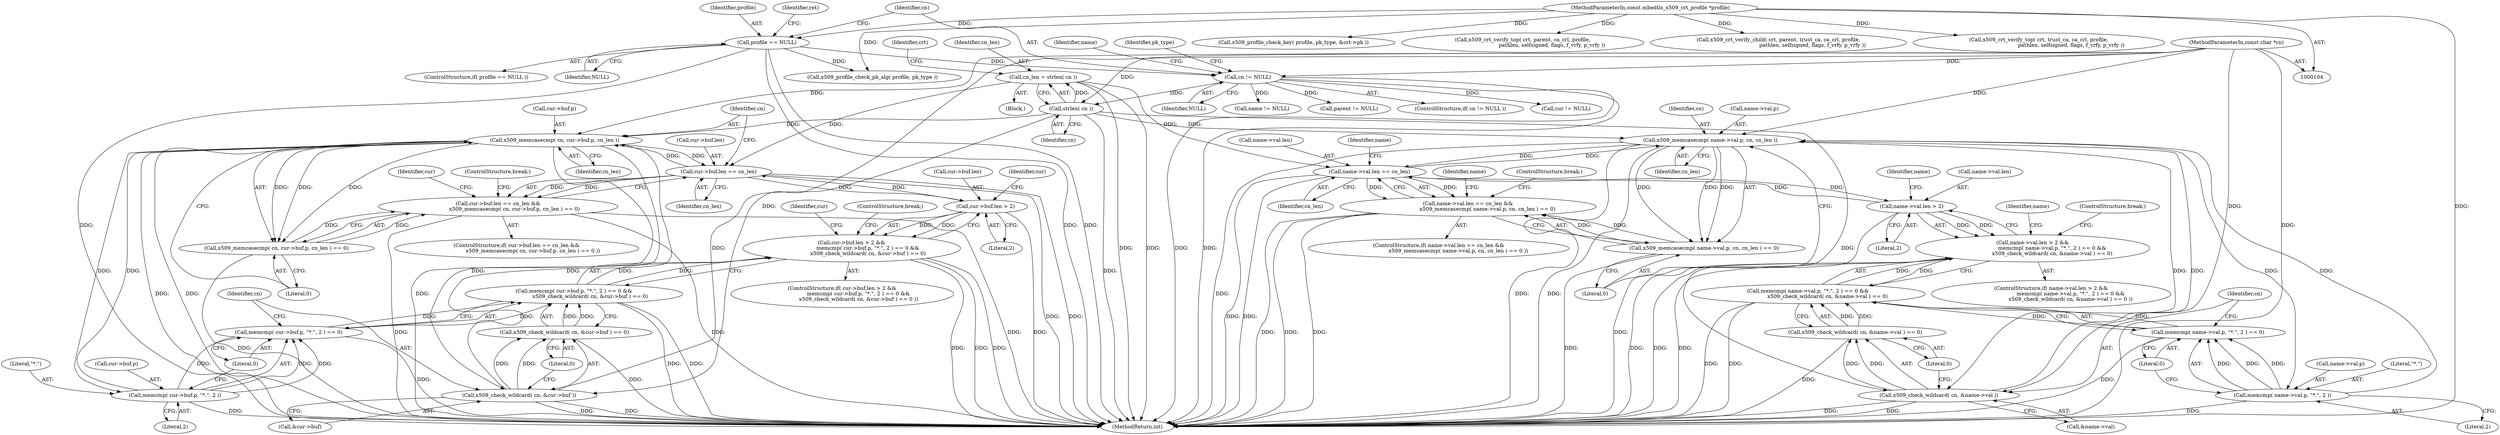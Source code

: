 digraph "0_mbedtls_d15795acd5074e0b44e71f7ede8bdfe1b48591fc@API" {
"1000155" [label="(Call,cn_len = strlen( cn ))"];
"1000157" [label="(Call,strlen( cn ))"];
"1000145" [label="(Call,cn != NULL)"];
"1000109" [label="(MethodParameterIn,const char *cn)"];
"1000136" [label="(Call,profile == NULL)"];
"1000108" [label="(MethodParameterIn,const mbedtls_x509_crt_profile *profile)"];
"1000179" [label="(Call,cur->buf.len == cn_len)"];
"1000178" [label="(Call,cur->buf.len == cn_len &&\n                    x509_memcasecmp( cn, cur->buf.p, cn_len ) == 0)"];
"1000187" [label="(Call,x509_memcasecmp( cn, cur->buf.p, cn_len ))"];
"1000186" [label="(Call,x509_memcasecmp( cn, cur->buf.p, cn_len ) == 0)"];
"1000208" [label="(Call,memcmp( cur->buf.p, \"*.\", 2 ))"];
"1000207" [label="(Call,memcmp( cur->buf.p, \"*.\", 2 ) == 0)"];
"1000206" [label="(Call,memcmp( cur->buf.p, \"*.\", 2 ) == 0 &&\n                    x509_check_wildcard( cn, &cur->buf ) == 0)"];
"1000198" [label="(Call,cur->buf.len > 2 &&\n                    memcmp( cur->buf.p, \"*.\", 2 ) == 0 &&\n                    x509_check_wildcard( cn, &cur->buf ) == 0)"];
"1000218" [label="(Call,x509_check_wildcard( cn, &cur->buf ))"];
"1000217" [label="(Call,x509_check_wildcard( cn, &cur->buf ) == 0)"];
"1000199" [label="(Call,cur->buf.len > 2)"];
"1000259" [label="(Call,name->val.len == cn_len)"];
"1000258" [label="(Call,name->val.len == cn_len &&\n                        x509_memcasecmp( name->val.p, cn, cn_len ) == 0)"];
"1000267" [label="(Call,x509_memcasecmp( name->val.p, cn, cn_len ))"];
"1000266" [label="(Call,x509_memcasecmp( name->val.p, cn, cn_len ) == 0)"];
"1000288" [label="(Call,memcmp( name->val.p, \"*.\", 2 ))"];
"1000287" [label="(Call,memcmp( name->val.p, \"*.\", 2 ) == 0)"];
"1000286" [label="(Call,memcmp( name->val.p, \"*.\", 2 ) == 0 &&\n                        x509_check_wildcard( cn, &name->val ) == 0)"];
"1000278" [label="(Call,name->val.len > 2 &&\n                        memcmp( name->val.p, \"*.\", 2 ) == 0 &&\n                        x509_check_wildcard( cn, &name->val ) == 0)"];
"1000298" [label="(Call,x509_check_wildcard( cn, &name->val ))"];
"1000297" [label="(Call,x509_check_wildcard( cn, &name->val ) == 0)"];
"1000279" [label="(Call,name->val.len > 2)"];
"1000258" [label="(Call,name->val.len == cn_len &&\n                        x509_memcasecmp( name->val.p, cn, cn_len ) == 0)"];
"1000136" [label="(Call,profile == NULL)"];
"1000228" [label="(Identifier,cur)"];
"1000147" [label="(Identifier,NULL)"];
"1000189" [label="(Call,cur->buf.p)"];
"1000260" [label="(Call,name->val.len)"];
"1000298" [label="(Call,x509_check_wildcard( cn, &name->val ))"];
"1000202" [label="(Identifier,cur)"];
"1000220" [label="(Call,&cur->buf)"];
"1000296" [label="(Literal,0)"];
"1000224" [label="(Literal,0)"];
"1000135" [label="(ControlStructure,if( profile == NULL ))"];
"1000307" [label="(Identifier,name)"];
"1000266" [label="(Call,x509_memcasecmp( name->val.p, cn, cn_len ) == 0)"];
"1000186" [label="(Call,x509_memcasecmp( cn, cur->buf.p, cn_len ) == 0)"];
"1000162" [label="(Identifier,crt)"];
"1000300" [label="(Call,&name->val)"];
"1000209" [label="(Call,cur->buf.p)"];
"1000195" [label="(Literal,0)"];
"1000206" [label="(Call,memcmp( cur->buf.p, \"*.\", 2 ) == 0 &&\n                    x509_check_wildcard( cn, &cur->buf ) == 0)"];
"1000208" [label="(Call,memcmp( cur->buf.p, \"*.\", 2 ))"];
"1000141" [label="(Identifier,ret)"];
"1000226" [label="(ControlStructure,break;)"];
"1000295" [label="(Literal,2)"];
"1000198" [label="(Call,cur->buf.len > 2 &&\n                    memcmp( cur->buf.p, \"*.\", 2 ) == 0 &&\n                    x509_check_wildcard( cn, &cur->buf ) == 0)"];
"1000282" [label="(Identifier,name)"];
"1000291" [label="(Identifier,name)"];
"1000148" [label="(Block,)"];
"1000276" [label="(ControlStructure,break;)"];
"1000285" [label="(Literal,2)"];
"1000215" [label="(Literal,2)"];
"1000338" [label="(Call,x509_profile_check_key( profile, pk_type, &crt->pk ))"];
"1000489" [label="(MethodReturn,int)"];
"1000243" [label="(Call,name != NULL)"];
"1000286" [label="(Call,memcmp( name->val.p, \"*.\", 2 ) == 0 &&\n                        x509_check_wildcard( cn, &name->val ) == 0)"];
"1000196" [label="(ControlStructure,break;)"];
"1000185" [label="(Identifier,cn_len)"];
"1000280" [label="(Call,name->val.len)"];
"1000158" [label="(Identifier,cn)"];
"1000219" [label="(Identifier,cn)"];
"1000108" [label="(MethodParameterIn,const mbedtls_x509_crt_profile *profile)"];
"1000194" [label="(Identifier,cn_len)"];
"1000137" [label="(Identifier,profile)"];
"1000177" [label="(ControlStructure,if( cur->buf.len == cn_len &&\n                    x509_memcasecmp( cn, cur->buf.p, cn_len ) == 0 ))"];
"1000270" [label="(Identifier,name)"];
"1000109" [label="(MethodParameterIn,const char *cn)"];
"1000265" [label="(Identifier,cn_len)"];
"1000187" [label="(Call,x509_memcasecmp( cn, cur->buf.p, cn_len ))"];
"1000138" [label="(Identifier,NULL)"];
"1000278" [label="(Call,name->val.len > 2 &&\n                        memcmp( name->val.p, \"*.\", 2 ) == 0 &&\n                        x509_check_wildcard( cn, &name->val ) == 0)"];
"1000188" [label="(Identifier,cn)"];
"1000146" [label="(Identifier,cn)"];
"1000328" [label="(Call,x509_profile_check_pk_alg( profile, pk_type ))"];
"1000156" [label="(Identifier,cn_len)"];
"1000289" [label="(Call,name->val.p)"];
"1000294" [label="(Literal,\"*.\")"];
"1000297" [label="(Call,x509_check_wildcard( cn, &name->val ) == 0)"];
"1000199" [label="(Call,cur->buf.len > 2)"];
"1000178" [label="(Call,cur->buf.len == cn_len &&\n                    x509_memcasecmp( cn, cur->buf.p, cn_len ) == 0)"];
"1000207" [label="(Call,memcmp( cur->buf.p, \"*.\", 2 ) == 0)"];
"1000157" [label="(Call,strlen( cn ))"];
"1000150" [label="(Identifier,name)"];
"1000287" [label="(Call,memcmp( name->val.p, \"*.\", 2 ) == 0)"];
"1000205" [label="(Literal,2)"];
"1000381" [label="(Call,x509_crt_verify_top( crt, parent, ca_crl, profile,\n                                    pathlen, selfsigned, flags, f_vrfy, p_vrfy ))"];
"1000218" [label="(Call,x509_check_wildcard( cn, &cur->buf ))"];
"1000430" [label="(Call,x509_crt_verify_child( crt, parent, trust_ca, ca_crl, profile,\n                                          pathlen, selfsigned, flags, f_vrfy, p_vrfy ))"];
"1000354" [label="(Call,parent != NULL)"];
"1000267" [label="(Call,x509_memcasecmp( name->val.p, cn, cn_len ))"];
"1000155" [label="(Call,cn_len = strlen( cn ))"];
"1000273" [label="(Identifier,cn)"];
"1000216" [label="(Literal,0)"];
"1000179" [label="(Call,cur->buf.len == cn_len)"];
"1000145" [label="(Call,cn != NULL)"];
"1000320" [label="(Identifier,pk_type)"];
"1000279" [label="(Call,name->val.len > 2)"];
"1000288" [label="(Call,memcmp( name->val.p, \"*.\", 2 ))"];
"1000305" [label="(ControlStructure,break;)"];
"1000217" [label="(Call,x509_check_wildcard( cn, &cur->buf ) == 0)"];
"1000450" [label="(Call,x509_crt_verify_top( crt, trust_ca, ca_crl, profile,\n                                        pathlen, selfsigned, flags, f_vrfy, p_vrfy ))"];
"1000144" [label="(ControlStructure,if( cn != NULL ))"];
"1000304" [label="(Literal,0)"];
"1000268" [label="(Call,name->val.p)"];
"1000275" [label="(Literal,0)"];
"1000257" [label="(ControlStructure,if( name->val.len == cn_len &&\n                        x509_memcasecmp( name->val.p, cn, cn_len ) == 0 ))"];
"1000197" [label="(ControlStructure,if( cur->buf.len > 2 &&\n                    memcmp( cur->buf.p, \"*.\", 2 ) == 0 &&\n                    x509_check_wildcard( cn, &cur->buf ) == 0 ))"];
"1000299" [label="(Identifier,cn)"];
"1000259" [label="(Call,name->val.len == cn_len)"];
"1000173" [label="(Call,cur != NULL)"];
"1000277" [label="(ControlStructure,if( name->val.len > 2 &&\n                        memcmp( name->val.p, \"*.\", 2 ) == 0 &&\n                        x509_check_wildcard( cn, &name->val ) == 0 ))"];
"1000200" [label="(Call,cur->buf.len)"];
"1000214" [label="(Literal,\"*.\")"];
"1000180" [label="(Call,cur->buf.len)"];
"1000211" [label="(Identifier,cur)"];
"1000274" [label="(Identifier,cn_len)"];
"1000155" -> "1000148"  [label="AST: "];
"1000155" -> "1000157"  [label="CFG: "];
"1000156" -> "1000155"  [label="AST: "];
"1000157" -> "1000155"  [label="AST: "];
"1000162" -> "1000155"  [label="CFG: "];
"1000155" -> "1000489"  [label="DDG: "];
"1000155" -> "1000489"  [label="DDG: "];
"1000157" -> "1000155"  [label="DDG: "];
"1000155" -> "1000179"  [label="DDG: "];
"1000155" -> "1000259"  [label="DDG: "];
"1000157" -> "1000158"  [label="CFG: "];
"1000158" -> "1000157"  [label="AST: "];
"1000157" -> "1000489"  [label="DDG: "];
"1000145" -> "1000157"  [label="DDG: "];
"1000109" -> "1000157"  [label="DDG: "];
"1000157" -> "1000187"  [label="DDG: "];
"1000157" -> "1000218"  [label="DDG: "];
"1000157" -> "1000267"  [label="DDG: "];
"1000157" -> "1000298"  [label="DDG: "];
"1000145" -> "1000144"  [label="AST: "];
"1000145" -> "1000147"  [label="CFG: "];
"1000146" -> "1000145"  [label="AST: "];
"1000147" -> "1000145"  [label="AST: "];
"1000150" -> "1000145"  [label="CFG: "];
"1000320" -> "1000145"  [label="CFG: "];
"1000145" -> "1000489"  [label="DDG: "];
"1000145" -> "1000489"  [label="DDG: "];
"1000109" -> "1000145"  [label="DDG: "];
"1000136" -> "1000145"  [label="DDG: "];
"1000145" -> "1000173"  [label="DDG: "];
"1000145" -> "1000243"  [label="DDG: "];
"1000145" -> "1000354"  [label="DDG: "];
"1000109" -> "1000104"  [label="AST: "];
"1000109" -> "1000489"  [label="DDG: "];
"1000109" -> "1000187"  [label="DDG: "];
"1000109" -> "1000218"  [label="DDG: "];
"1000109" -> "1000267"  [label="DDG: "];
"1000109" -> "1000298"  [label="DDG: "];
"1000136" -> "1000135"  [label="AST: "];
"1000136" -> "1000138"  [label="CFG: "];
"1000137" -> "1000136"  [label="AST: "];
"1000138" -> "1000136"  [label="AST: "];
"1000141" -> "1000136"  [label="CFG: "];
"1000146" -> "1000136"  [label="CFG: "];
"1000136" -> "1000489"  [label="DDG: "];
"1000136" -> "1000489"  [label="DDG: "];
"1000136" -> "1000489"  [label="DDG: "];
"1000108" -> "1000136"  [label="DDG: "];
"1000136" -> "1000328"  [label="DDG: "];
"1000108" -> "1000104"  [label="AST: "];
"1000108" -> "1000489"  [label="DDG: "];
"1000108" -> "1000328"  [label="DDG: "];
"1000108" -> "1000338"  [label="DDG: "];
"1000108" -> "1000381"  [label="DDG: "];
"1000108" -> "1000430"  [label="DDG: "];
"1000108" -> "1000450"  [label="DDG: "];
"1000179" -> "1000178"  [label="AST: "];
"1000179" -> "1000185"  [label="CFG: "];
"1000180" -> "1000179"  [label="AST: "];
"1000185" -> "1000179"  [label="AST: "];
"1000188" -> "1000179"  [label="CFG: "];
"1000178" -> "1000179"  [label="CFG: "];
"1000179" -> "1000489"  [label="DDG: "];
"1000179" -> "1000489"  [label="DDG: "];
"1000179" -> "1000178"  [label="DDG: "];
"1000179" -> "1000178"  [label="DDG: "];
"1000199" -> "1000179"  [label="DDG: "];
"1000187" -> "1000179"  [label="DDG: "];
"1000179" -> "1000187"  [label="DDG: "];
"1000179" -> "1000199"  [label="DDG: "];
"1000178" -> "1000177"  [label="AST: "];
"1000178" -> "1000186"  [label="CFG: "];
"1000186" -> "1000178"  [label="AST: "];
"1000196" -> "1000178"  [label="CFG: "];
"1000202" -> "1000178"  [label="CFG: "];
"1000178" -> "1000489"  [label="DDG: "];
"1000178" -> "1000489"  [label="DDG: "];
"1000178" -> "1000489"  [label="DDG: "];
"1000186" -> "1000178"  [label="DDG: "];
"1000186" -> "1000178"  [label="DDG: "];
"1000187" -> "1000186"  [label="AST: "];
"1000187" -> "1000194"  [label="CFG: "];
"1000188" -> "1000187"  [label="AST: "];
"1000189" -> "1000187"  [label="AST: "];
"1000194" -> "1000187"  [label="AST: "];
"1000195" -> "1000187"  [label="CFG: "];
"1000187" -> "1000489"  [label="DDG: "];
"1000187" -> "1000489"  [label="DDG: "];
"1000187" -> "1000489"  [label="DDG: "];
"1000187" -> "1000186"  [label="DDG: "];
"1000187" -> "1000186"  [label="DDG: "];
"1000187" -> "1000186"  [label="DDG: "];
"1000218" -> "1000187"  [label="DDG: "];
"1000208" -> "1000187"  [label="DDG: "];
"1000187" -> "1000208"  [label="DDG: "];
"1000187" -> "1000218"  [label="DDG: "];
"1000186" -> "1000195"  [label="CFG: "];
"1000195" -> "1000186"  [label="AST: "];
"1000186" -> "1000489"  [label="DDG: "];
"1000208" -> "1000207"  [label="AST: "];
"1000208" -> "1000215"  [label="CFG: "];
"1000209" -> "1000208"  [label="AST: "];
"1000214" -> "1000208"  [label="AST: "];
"1000215" -> "1000208"  [label="AST: "];
"1000216" -> "1000208"  [label="CFG: "];
"1000208" -> "1000489"  [label="DDG: "];
"1000208" -> "1000207"  [label="DDG: "];
"1000208" -> "1000207"  [label="DDG: "];
"1000208" -> "1000207"  [label="DDG: "];
"1000207" -> "1000206"  [label="AST: "];
"1000207" -> "1000216"  [label="CFG: "];
"1000216" -> "1000207"  [label="AST: "];
"1000219" -> "1000207"  [label="CFG: "];
"1000206" -> "1000207"  [label="CFG: "];
"1000207" -> "1000489"  [label="DDG: "];
"1000207" -> "1000206"  [label="DDG: "];
"1000207" -> "1000206"  [label="DDG: "];
"1000206" -> "1000198"  [label="AST: "];
"1000206" -> "1000217"  [label="CFG: "];
"1000217" -> "1000206"  [label="AST: "];
"1000198" -> "1000206"  [label="CFG: "];
"1000206" -> "1000489"  [label="DDG: "];
"1000206" -> "1000489"  [label="DDG: "];
"1000206" -> "1000198"  [label="DDG: "];
"1000206" -> "1000198"  [label="DDG: "];
"1000217" -> "1000206"  [label="DDG: "];
"1000217" -> "1000206"  [label="DDG: "];
"1000198" -> "1000197"  [label="AST: "];
"1000198" -> "1000199"  [label="CFG: "];
"1000199" -> "1000198"  [label="AST: "];
"1000226" -> "1000198"  [label="CFG: "];
"1000228" -> "1000198"  [label="CFG: "];
"1000198" -> "1000489"  [label="DDG: "];
"1000198" -> "1000489"  [label="DDG: "];
"1000198" -> "1000489"  [label="DDG: "];
"1000199" -> "1000198"  [label="DDG: "];
"1000199" -> "1000198"  [label="DDG: "];
"1000218" -> "1000217"  [label="AST: "];
"1000218" -> "1000220"  [label="CFG: "];
"1000219" -> "1000218"  [label="AST: "];
"1000220" -> "1000218"  [label="AST: "];
"1000224" -> "1000218"  [label="CFG: "];
"1000218" -> "1000489"  [label="DDG: "];
"1000218" -> "1000489"  [label="DDG: "];
"1000218" -> "1000217"  [label="DDG: "];
"1000218" -> "1000217"  [label="DDG: "];
"1000217" -> "1000224"  [label="CFG: "];
"1000224" -> "1000217"  [label="AST: "];
"1000217" -> "1000489"  [label="DDG: "];
"1000199" -> "1000205"  [label="CFG: "];
"1000200" -> "1000199"  [label="AST: "];
"1000205" -> "1000199"  [label="AST: "];
"1000211" -> "1000199"  [label="CFG: "];
"1000199" -> "1000489"  [label="DDG: "];
"1000259" -> "1000258"  [label="AST: "];
"1000259" -> "1000265"  [label="CFG: "];
"1000260" -> "1000259"  [label="AST: "];
"1000265" -> "1000259"  [label="AST: "];
"1000270" -> "1000259"  [label="CFG: "];
"1000258" -> "1000259"  [label="CFG: "];
"1000259" -> "1000489"  [label="DDG: "];
"1000259" -> "1000489"  [label="DDG: "];
"1000259" -> "1000258"  [label="DDG: "];
"1000259" -> "1000258"  [label="DDG: "];
"1000279" -> "1000259"  [label="DDG: "];
"1000267" -> "1000259"  [label="DDG: "];
"1000259" -> "1000267"  [label="DDG: "];
"1000259" -> "1000279"  [label="DDG: "];
"1000258" -> "1000257"  [label="AST: "];
"1000258" -> "1000266"  [label="CFG: "];
"1000266" -> "1000258"  [label="AST: "];
"1000276" -> "1000258"  [label="CFG: "];
"1000282" -> "1000258"  [label="CFG: "];
"1000258" -> "1000489"  [label="DDG: "];
"1000258" -> "1000489"  [label="DDG: "];
"1000258" -> "1000489"  [label="DDG: "];
"1000266" -> "1000258"  [label="DDG: "];
"1000266" -> "1000258"  [label="DDG: "];
"1000267" -> "1000266"  [label="AST: "];
"1000267" -> "1000274"  [label="CFG: "];
"1000268" -> "1000267"  [label="AST: "];
"1000273" -> "1000267"  [label="AST: "];
"1000274" -> "1000267"  [label="AST: "];
"1000275" -> "1000267"  [label="CFG: "];
"1000267" -> "1000489"  [label="DDG: "];
"1000267" -> "1000489"  [label="DDG: "];
"1000267" -> "1000489"  [label="DDG: "];
"1000267" -> "1000266"  [label="DDG: "];
"1000267" -> "1000266"  [label="DDG: "];
"1000267" -> "1000266"  [label="DDG: "];
"1000288" -> "1000267"  [label="DDG: "];
"1000298" -> "1000267"  [label="DDG: "];
"1000267" -> "1000288"  [label="DDG: "];
"1000267" -> "1000298"  [label="DDG: "];
"1000266" -> "1000275"  [label="CFG: "];
"1000275" -> "1000266"  [label="AST: "];
"1000266" -> "1000489"  [label="DDG: "];
"1000288" -> "1000287"  [label="AST: "];
"1000288" -> "1000295"  [label="CFG: "];
"1000289" -> "1000288"  [label="AST: "];
"1000294" -> "1000288"  [label="AST: "];
"1000295" -> "1000288"  [label="AST: "];
"1000296" -> "1000288"  [label="CFG: "];
"1000288" -> "1000489"  [label="DDG: "];
"1000288" -> "1000287"  [label="DDG: "];
"1000288" -> "1000287"  [label="DDG: "];
"1000288" -> "1000287"  [label="DDG: "];
"1000287" -> "1000286"  [label="AST: "];
"1000287" -> "1000296"  [label="CFG: "];
"1000296" -> "1000287"  [label="AST: "];
"1000299" -> "1000287"  [label="CFG: "];
"1000286" -> "1000287"  [label="CFG: "];
"1000287" -> "1000489"  [label="DDG: "];
"1000287" -> "1000286"  [label="DDG: "];
"1000287" -> "1000286"  [label="DDG: "];
"1000286" -> "1000278"  [label="AST: "];
"1000286" -> "1000297"  [label="CFG: "];
"1000297" -> "1000286"  [label="AST: "];
"1000278" -> "1000286"  [label="CFG: "];
"1000286" -> "1000489"  [label="DDG: "];
"1000286" -> "1000489"  [label="DDG: "];
"1000286" -> "1000278"  [label="DDG: "];
"1000286" -> "1000278"  [label="DDG: "];
"1000297" -> "1000286"  [label="DDG: "];
"1000297" -> "1000286"  [label="DDG: "];
"1000278" -> "1000277"  [label="AST: "];
"1000278" -> "1000279"  [label="CFG: "];
"1000279" -> "1000278"  [label="AST: "];
"1000305" -> "1000278"  [label="CFG: "];
"1000307" -> "1000278"  [label="CFG: "];
"1000278" -> "1000489"  [label="DDG: "];
"1000278" -> "1000489"  [label="DDG: "];
"1000278" -> "1000489"  [label="DDG: "];
"1000279" -> "1000278"  [label="DDG: "];
"1000279" -> "1000278"  [label="DDG: "];
"1000298" -> "1000297"  [label="AST: "];
"1000298" -> "1000300"  [label="CFG: "];
"1000299" -> "1000298"  [label="AST: "];
"1000300" -> "1000298"  [label="AST: "];
"1000304" -> "1000298"  [label="CFG: "];
"1000298" -> "1000489"  [label="DDG: "];
"1000298" -> "1000489"  [label="DDG: "];
"1000298" -> "1000297"  [label="DDG: "];
"1000298" -> "1000297"  [label="DDG: "];
"1000297" -> "1000304"  [label="CFG: "];
"1000304" -> "1000297"  [label="AST: "];
"1000297" -> "1000489"  [label="DDG: "];
"1000279" -> "1000285"  [label="CFG: "];
"1000280" -> "1000279"  [label="AST: "];
"1000285" -> "1000279"  [label="AST: "];
"1000291" -> "1000279"  [label="CFG: "];
"1000279" -> "1000489"  [label="DDG: "];
}
